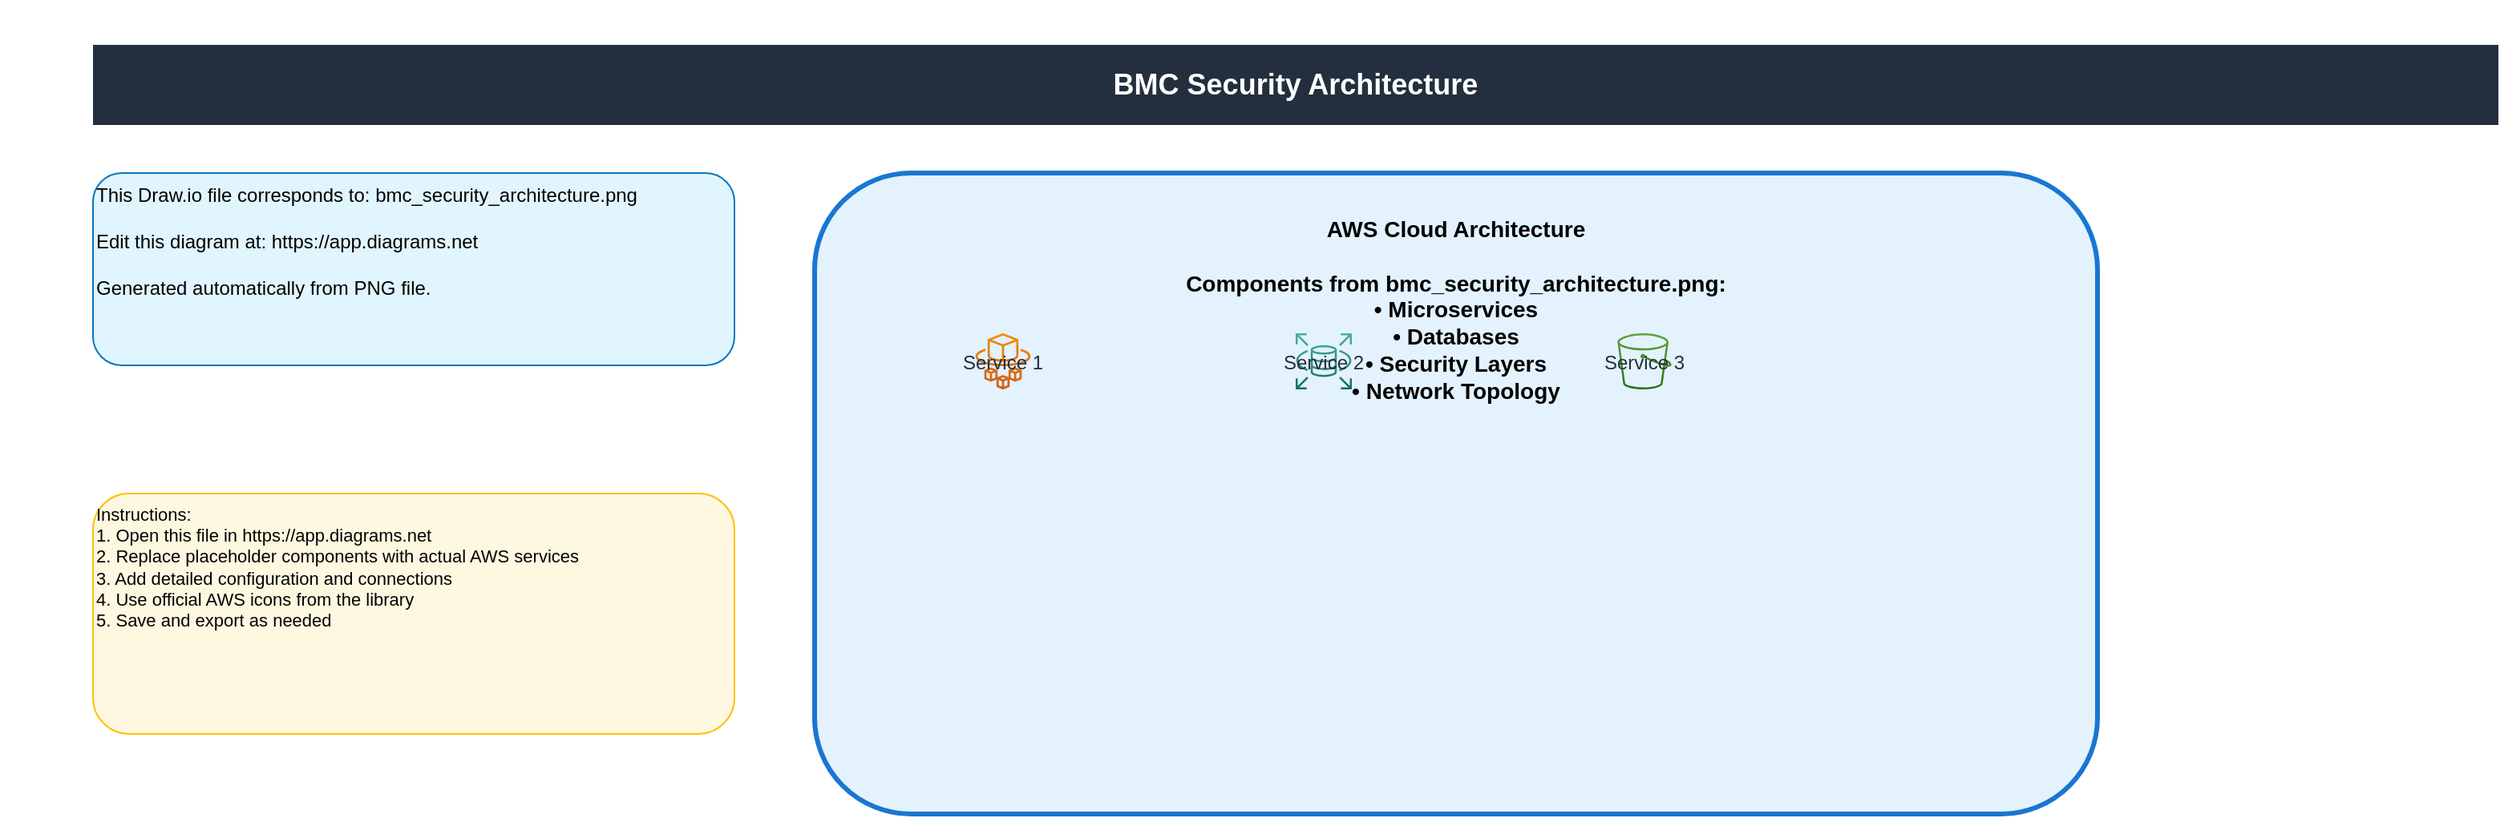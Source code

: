 <mxfile>
  <diagram name="BMC Security Architecture" id="diagram">
    <mxGraphModel dx="1800" dy="1000" grid="1" gridSize="10">
      <root>
        <mxCell id="0"/>
        <mxCell id="1" parent="0"/>
        
        <!-- Title -->
        <mxCell id="title" value="BMC Security Architecture" style="rounded=0;whiteSpace=wrap;html=1;fillColor=#232F3E;strokeColor=none;fontColor=#FFFFFF;fontSize=18;fontStyle=1;align=center;" vertex="1" parent="1">
          <mxGeometry x="50" y="20" width="1500" height="50" as="geometry"/>
        </mxCell>
        
        <!-- Note -->
        <mxCell id="note" value="This Draw.io file corresponds to: bmc_security_architecture.png&#10;&#10;Edit this diagram at: https://app.diagrams.net&#10;&#10;Generated automatically from PNG file." style="rounded=1;whiteSpace=wrap;html=1;fillColor=#E1F5FE;strokeColor=#0277BD;fontSize=12;align=left;verticalAlign=top;" vertex="1" parent="1">
          <mxGeometry x="50" y="100" width="400" height="120" as="geometry"/>
        </mxCell>
        
        <!-- AWS Cloud Placeholder -->
        <mxCell id="aws" value="AWS Cloud Architecture&#10;&#10;Components from bmc_security_architecture.png:&#10;• Microservices&#10;• Databases&#10;• Security Layers&#10;• Network Topology" style="rounded=1;whiteSpace=wrap;html=1;fillColor=#E3F2FD;strokeColor=#1976D2;strokeWidth=3;fontSize=14;fontStyle=1;verticalAlign=top;spacingTop=20;" vertex="1" parent="1">
          <mxGeometry x="500" y="100" width="800" height="400" as="geometry"/>
        </mxCell>
        
        <!-- Placeholder Services -->
        <mxCell id="service1" value="Service 1" style="sketch=0;outlineConnect=0;fontColor=#232F3E;gradientColor=#F78E04;gradientDirection=north;fillColor=#D05C17;strokeColor=#ffffff;shape=mxgraph.aws4.fargate;" vertex="1" parent="1">
          <mxGeometry x="600" y="200" width="35" height="35" as="geometry"/>
        </mxCell>
        
        <mxCell id="service2" value="Service 2" style="sketch=0;outlineConnect=0;fontColor=#232F3E;gradientColor=#4AB29A;gradientDirection=north;fillColor=#116D5B;strokeColor=#ffffff;shape=mxgraph.aws4.rds;" vertex="1" parent="1">
          <mxGeometry x="800" y="200" width="35" height="35" as="geometry"/>
        </mxCell>
        
        <mxCell id="service3" value="Service 3" style="sketch=0;outlineConnect=0;fontColor=#232F3E;gradientColor=#60A337;gradientDirection=north;fillColor=#277116;strokeColor=#ffffff;shape=mxgraph.aws4.s3;" vertex="1" parent="1">
          <mxGeometry x="1000" y="200" width="35" height="35" as="geometry"/>
        </mxCell>
        
        <!-- Connection -->
        <mxCell id="c1" style="endArrow=classic;html=1;strokeColor=#4CAF50;strokeWidth=2;" edge="1" parent="1" source="service1" target="service2"/>
        <mxCell id="c2" style="endArrow=classic;html=1;strokeColor=#4CAF50;strokeWidth=2;" edge="1" parent="1" source="service2" target="service3"/>
        
        <!-- Instructions -->
        <mxCell id="instructions" value="Instructions:&#10;1. Open this file in https://app.diagrams.net&#10;2. Replace placeholder components with actual AWS services&#10;3. Add detailed configuration and connections&#10;4. Use official AWS icons from the library&#10;5. Save and export as needed" style="rounded=1;whiteSpace=wrap;html=1;fillColor=#FFF8E1;strokeColor=#FFC107;fontSize=11;align=left;verticalAlign=top;" vertex="1" parent="1">
          <mxGeometry x="50" y="300" width="400" height="150" as="geometry"/>
        </mxCell>
        
      </root>
    </mxGraphModel>
  </diagram>
</mxfile>